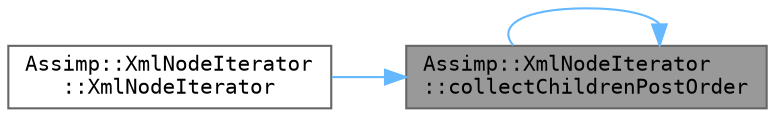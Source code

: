 digraph "Assimp::XmlNodeIterator::collectChildrenPostOrder"
{
 // LATEX_PDF_SIZE
  bgcolor="transparent";
  edge [fontname=Terminal,fontsize=10,labelfontname=Helvetica,labelfontsize=10];
  node [fontname=Terminal,fontsize=10,shape=box,height=0.2,width=0.4];
  rankdir="RL";
  Node1 [label="Assimp::XmlNodeIterator\l::collectChildrenPostOrder",height=0.2,width=0.4,color="gray40", fillcolor="grey60", style="filled", fontcolor="black",tooltip="Will iterate through all children in post-order iteration."];
  Node1 -> Node1 [dir="back",color="steelblue1",style="solid"];
  Node1 -> Node2 [dir="back",color="steelblue1",style="solid"];
  Node2 [label="Assimp::XmlNodeIterator\l::XmlNodeIterator",height=0.2,width=0.4,color="grey40", fillcolor="white", style="filled",URL="$class_assimp_1_1_xml_node_iterator.html#ac91f7e3201cb252deb653b4aaed41207",tooltip="The class constructor."];
}
